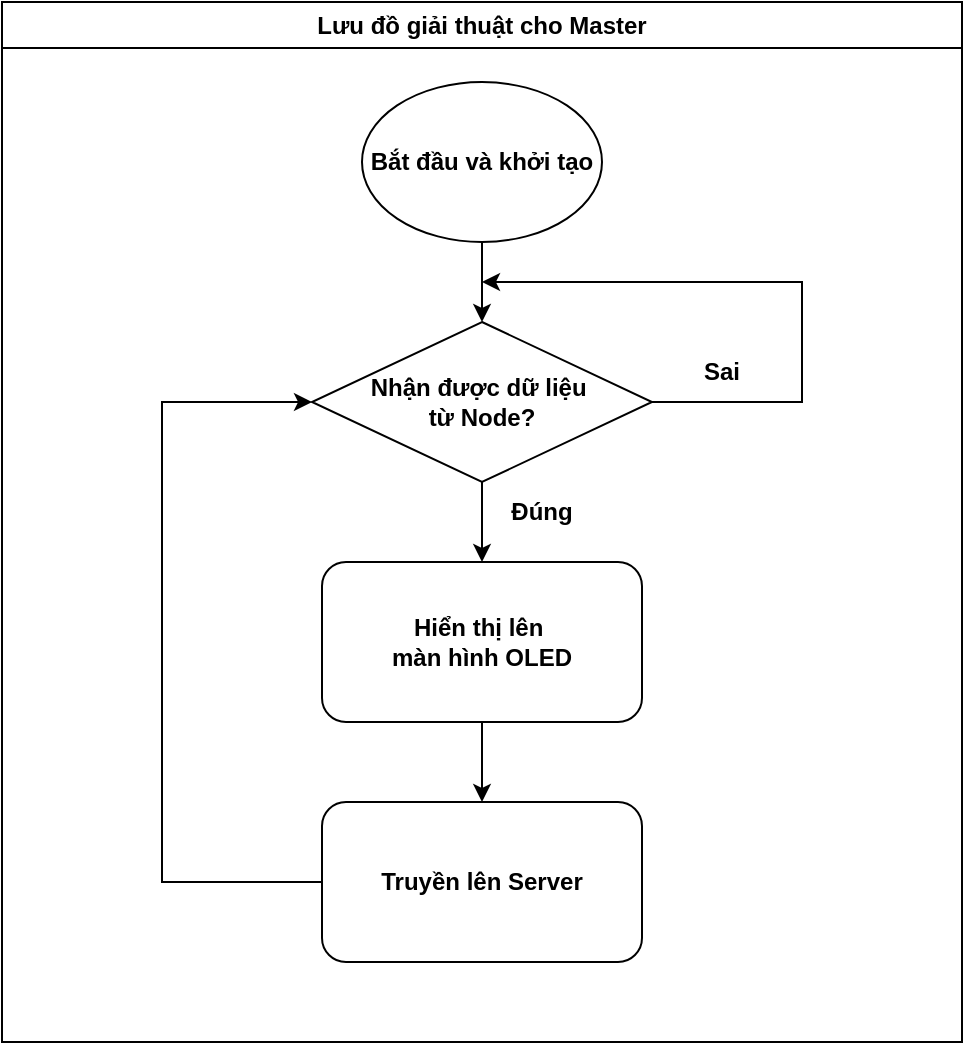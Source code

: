 <mxfile version="24.8.3">
  <diagram name="Trang-1" id="RHt6qxSfLuaw2ETOcPo0">
    <mxGraphModel dx="1006" dy="531" grid="1" gridSize="10" guides="1" tooltips="1" connect="1" arrows="1" fold="1" page="1" pageScale="1" pageWidth="1654" pageHeight="2336" math="0" shadow="0">
      <root>
        <mxCell id="0" />
        <mxCell id="1" parent="0" />
        <mxCell id="x2aKG1nvb0orZKMKeAj8-1" style="edgeStyle=orthogonalEdgeStyle;rounded=0;orthogonalLoop=1;jettySize=auto;html=1;exitX=0.5;exitY=1;exitDx=0;exitDy=0;entryX=0.5;entryY=0;entryDx=0;entryDy=0;" edge="1" parent="1" source="x2aKG1nvb0orZKMKeAj8-2" target="x2aKG1nvb0orZKMKeAj8-7">
          <mxGeometry relative="1" as="geometry" />
        </mxCell>
        <mxCell id="x2aKG1nvb0orZKMKeAj8-2" value="&lt;span&gt;Bắt đầu và khởi tạo&lt;/span&gt;" style="ellipse;whiteSpace=wrap;html=1;fontStyle=1" vertex="1" parent="1">
          <mxGeometry x="460" y="160" width="120" height="80" as="geometry" />
        </mxCell>
        <mxCell id="x2aKG1nvb0orZKMKeAj8-3" style="edgeStyle=orthogonalEdgeStyle;rounded=0;orthogonalLoop=1;jettySize=auto;html=1;exitX=0.5;exitY=1;exitDx=0;exitDy=0;entryX=0.5;entryY=0;entryDx=0;entryDy=0;" edge="1" parent="1" source="x2aKG1nvb0orZKMKeAj8-4" target="x2aKG1nvb0orZKMKeAj8-9">
          <mxGeometry relative="1" as="geometry" />
        </mxCell>
        <mxCell id="x2aKG1nvb0orZKMKeAj8-4" value="Hiển thị lên&amp;nbsp;&lt;div&gt;màn hình OLED&lt;/div&gt;" style="rounded=1;whiteSpace=wrap;html=1;fontStyle=1" vertex="1" parent="1">
          <mxGeometry x="440" y="400" width="160" height="80" as="geometry" />
        </mxCell>
        <mxCell id="x2aKG1nvb0orZKMKeAj8-5" style="edgeStyle=orthogonalEdgeStyle;rounded=0;orthogonalLoop=1;jettySize=auto;html=1;exitX=0.5;exitY=1;exitDx=0;exitDy=0;entryX=0.5;entryY=0;entryDx=0;entryDy=0;" edge="1" parent="1" source="x2aKG1nvb0orZKMKeAj8-7" target="x2aKG1nvb0orZKMKeAj8-4">
          <mxGeometry relative="1" as="geometry" />
        </mxCell>
        <mxCell id="x2aKG1nvb0orZKMKeAj8-6" style="edgeStyle=orthogonalEdgeStyle;rounded=0;orthogonalLoop=1;jettySize=auto;html=1;exitX=1;exitY=0.5;exitDx=0;exitDy=0;" edge="1" parent="1" source="x2aKG1nvb0orZKMKeAj8-7">
          <mxGeometry relative="1" as="geometry">
            <mxPoint x="520" y="260" as="targetPoint" />
            <Array as="points">
              <mxPoint x="680" y="320" />
              <mxPoint x="680" y="260" />
            </Array>
          </mxGeometry>
        </mxCell>
        <mxCell id="x2aKG1nvb0orZKMKeAj8-7" value="Nhận được dữ liệu&amp;nbsp;&lt;div&gt;từ Node?&lt;/div&gt;" style="rhombus;whiteSpace=wrap;html=1;fontStyle=1" vertex="1" parent="1">
          <mxGeometry x="435" y="280" width="170" height="80" as="geometry" />
        </mxCell>
        <mxCell id="x2aKG1nvb0orZKMKeAj8-8" style="edgeStyle=orthogonalEdgeStyle;rounded=0;orthogonalLoop=1;jettySize=auto;html=1;exitX=0;exitY=0.5;exitDx=0;exitDy=0;entryX=0;entryY=0.5;entryDx=0;entryDy=0;" edge="1" parent="1" source="x2aKG1nvb0orZKMKeAj8-9" target="x2aKG1nvb0orZKMKeAj8-7">
          <mxGeometry relative="1" as="geometry">
            <Array as="points">
              <mxPoint x="360" y="560" />
              <mxPoint x="360" y="320" />
            </Array>
          </mxGeometry>
        </mxCell>
        <mxCell id="x2aKG1nvb0orZKMKeAj8-9" value="Truyền lên Server" style="rounded=1;whiteSpace=wrap;html=1;fontStyle=1" vertex="1" parent="1">
          <mxGeometry x="440" y="520" width="160" height="80" as="geometry" />
        </mxCell>
        <mxCell id="x2aKG1nvb0orZKMKeAj8-10" value="&lt;b&gt;Đúng&lt;/b&gt;" style="text;html=1;align=center;verticalAlign=middle;whiteSpace=wrap;rounded=0;" vertex="1" parent="1">
          <mxGeometry x="520" y="360" width="60" height="30" as="geometry" />
        </mxCell>
        <mxCell id="x2aKG1nvb0orZKMKeAj8-11" value="&lt;b&gt;Sai&lt;/b&gt;" style="text;html=1;align=center;verticalAlign=middle;whiteSpace=wrap;rounded=0;" vertex="1" parent="1">
          <mxGeometry x="610" y="290" width="60" height="30" as="geometry" />
        </mxCell>
        <mxCell id="x2aKG1nvb0orZKMKeAj8-12" value="Lưu đồ giải thuật cho Master" style="swimlane;whiteSpace=wrap;html=1;" vertex="1" parent="1">
          <mxGeometry x="280" y="120" width="480" height="520" as="geometry" />
        </mxCell>
      </root>
    </mxGraphModel>
  </diagram>
</mxfile>
